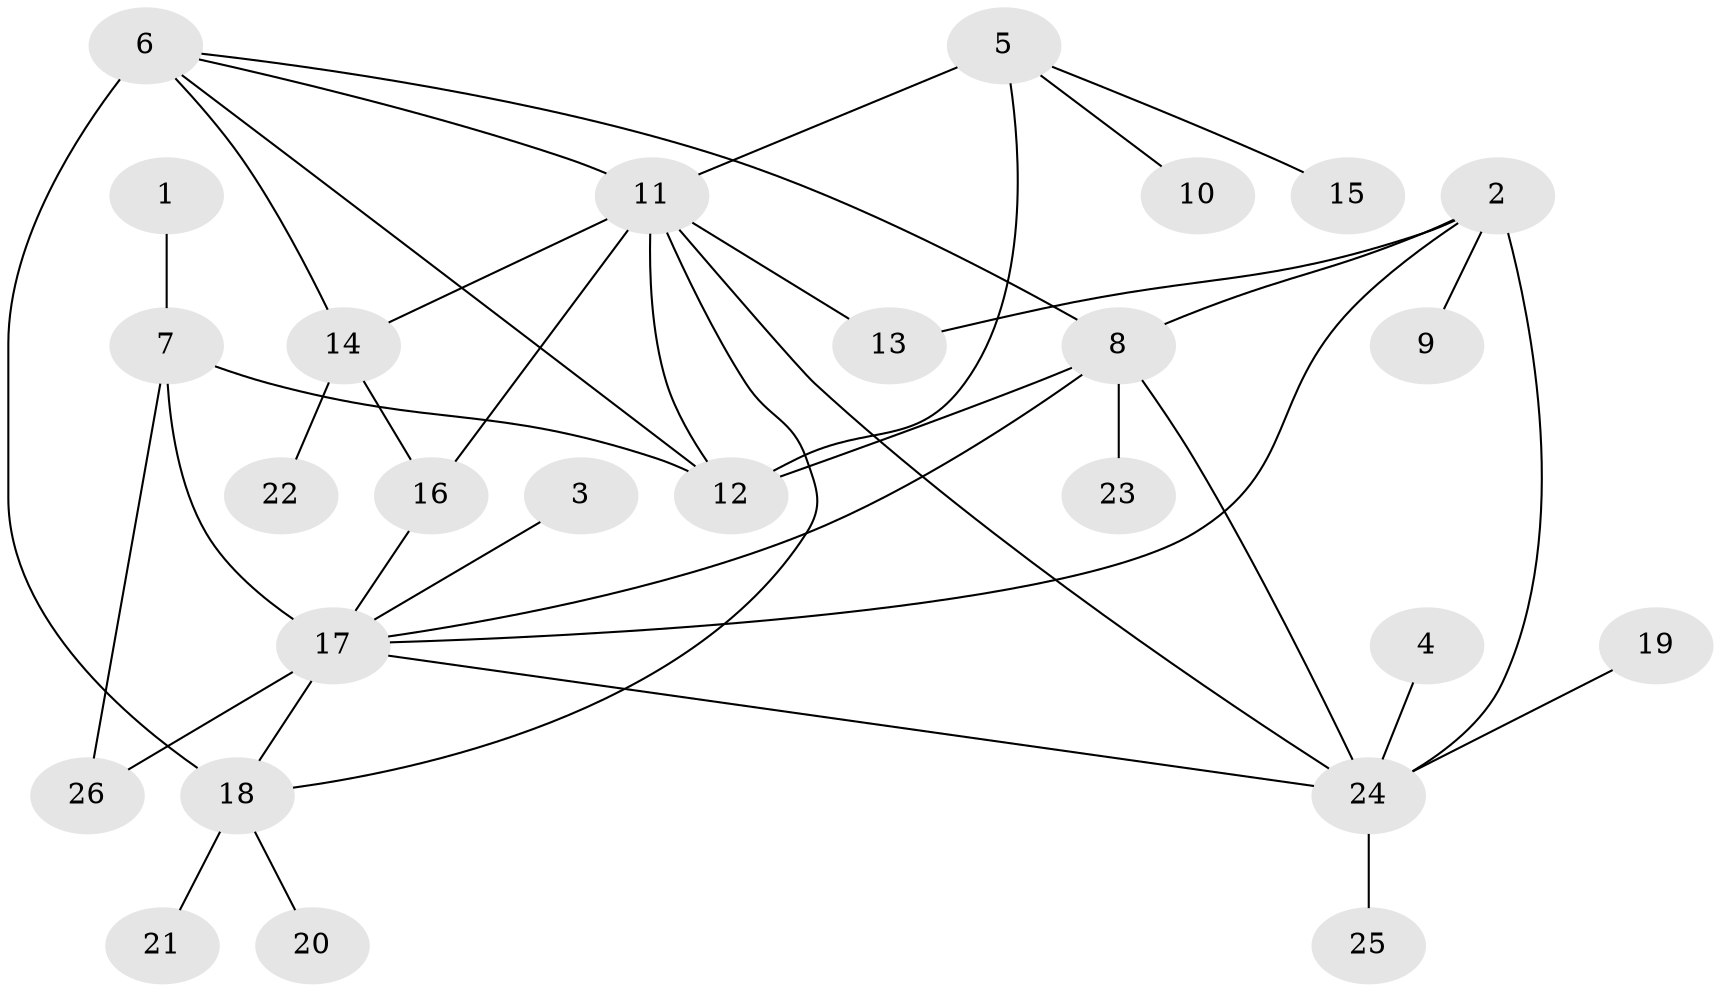// original degree distribution, {8: 0.023255813953488372, 10: 0.011627906976744186, 9: 0.023255813953488372, 4: 0.03488372093023256, 5: 0.06976744186046512, 6: 0.05813953488372093, 7: 0.023255813953488372, 11: 0.011627906976744186, 1: 0.5930232558139535, 2: 0.10465116279069768, 3: 0.046511627906976744}
// Generated by graph-tools (version 1.1) at 2025/37/03/04/25 23:37:36]
// undirected, 26 vertices, 40 edges
graph export_dot {
  node [color=gray90,style=filled];
  1;
  2;
  3;
  4;
  5;
  6;
  7;
  8;
  9;
  10;
  11;
  12;
  13;
  14;
  15;
  16;
  17;
  18;
  19;
  20;
  21;
  22;
  23;
  24;
  25;
  26;
  1 -- 7 [weight=1.0];
  2 -- 8 [weight=1.0];
  2 -- 9 [weight=1.0];
  2 -- 13 [weight=1.0];
  2 -- 17 [weight=1.0];
  2 -- 24 [weight=1.0];
  3 -- 17 [weight=1.0];
  4 -- 24 [weight=1.0];
  5 -- 10 [weight=1.0];
  5 -- 11 [weight=1.0];
  5 -- 12 [weight=3.0];
  5 -- 15 [weight=1.0];
  6 -- 8 [weight=1.0];
  6 -- 11 [weight=1.0];
  6 -- 12 [weight=1.0];
  6 -- 14 [weight=1.0];
  6 -- 18 [weight=4.0];
  7 -- 12 [weight=1.0];
  7 -- 17 [weight=2.0];
  7 -- 26 [weight=1.0];
  8 -- 12 [weight=1.0];
  8 -- 17 [weight=1.0];
  8 -- 23 [weight=1.0];
  8 -- 24 [weight=1.0];
  11 -- 12 [weight=1.0];
  11 -- 13 [weight=1.0];
  11 -- 14 [weight=3.0];
  11 -- 16 [weight=1.0];
  11 -- 18 [weight=1.0];
  11 -- 24 [weight=1.0];
  14 -- 16 [weight=2.0];
  14 -- 22 [weight=1.0];
  16 -- 17 [weight=1.0];
  17 -- 18 [weight=1.0];
  17 -- 24 [weight=1.0];
  17 -- 26 [weight=2.0];
  18 -- 20 [weight=1.0];
  18 -- 21 [weight=1.0];
  19 -- 24 [weight=1.0];
  24 -- 25 [weight=1.0];
}
